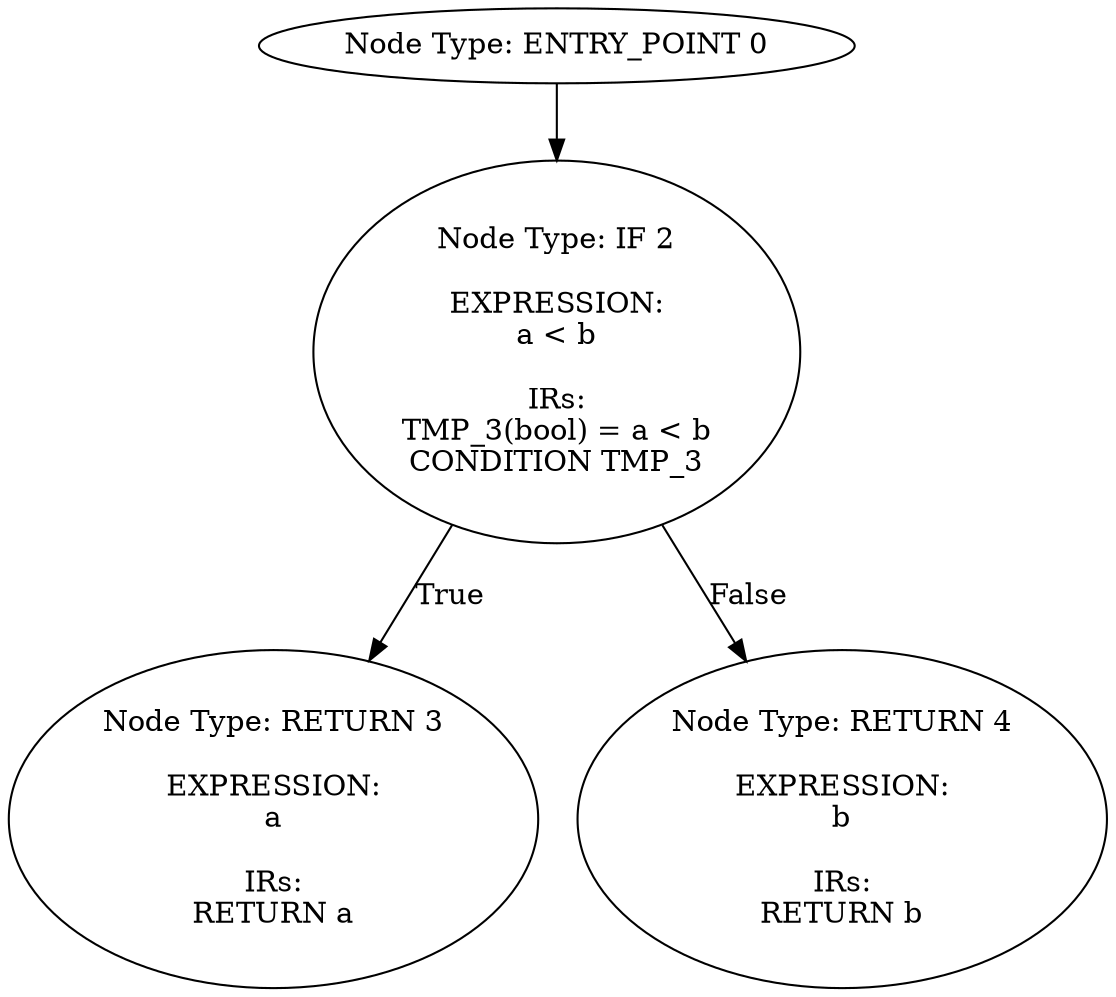 digraph{
0[label="Node Type: ENTRY_POINT 0
"];
0->2;
2[label="Node Type: IF 2

EXPRESSION:
a < b

IRs:
TMP_3(bool) = a < b
CONDITION TMP_3"];
2->3[label="True"];
2->4[label="False"];
3[label="Node Type: RETURN 3

EXPRESSION:
a

IRs:
RETURN a"];
4[label="Node Type: RETURN 4

EXPRESSION:
b

IRs:
RETURN b"];
}
